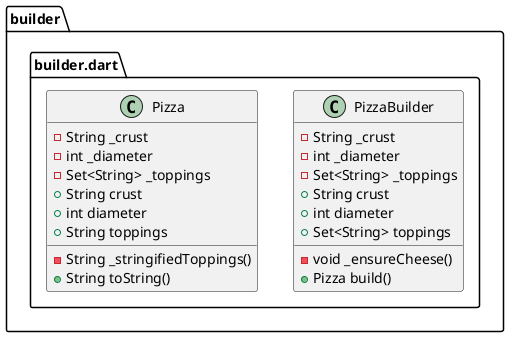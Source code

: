 @startuml
set namespaceSeparator ::

class "builder::builder.dart::PizzaBuilder" {
  -String _crust
  -int _diameter
  -Set<String> _toppings
  +String crust
  +int diameter
  +Set<String> toppings
  -void _ensureCheese()
  +Pizza build()
}

class "builder::builder.dart::Pizza" {
  -String _crust
  -int _diameter
  -Set<String> _toppings
  +String crust
  +int diameter
  +String toppings
  -String _stringifiedToppings()
  +String toString()
}


@enduml